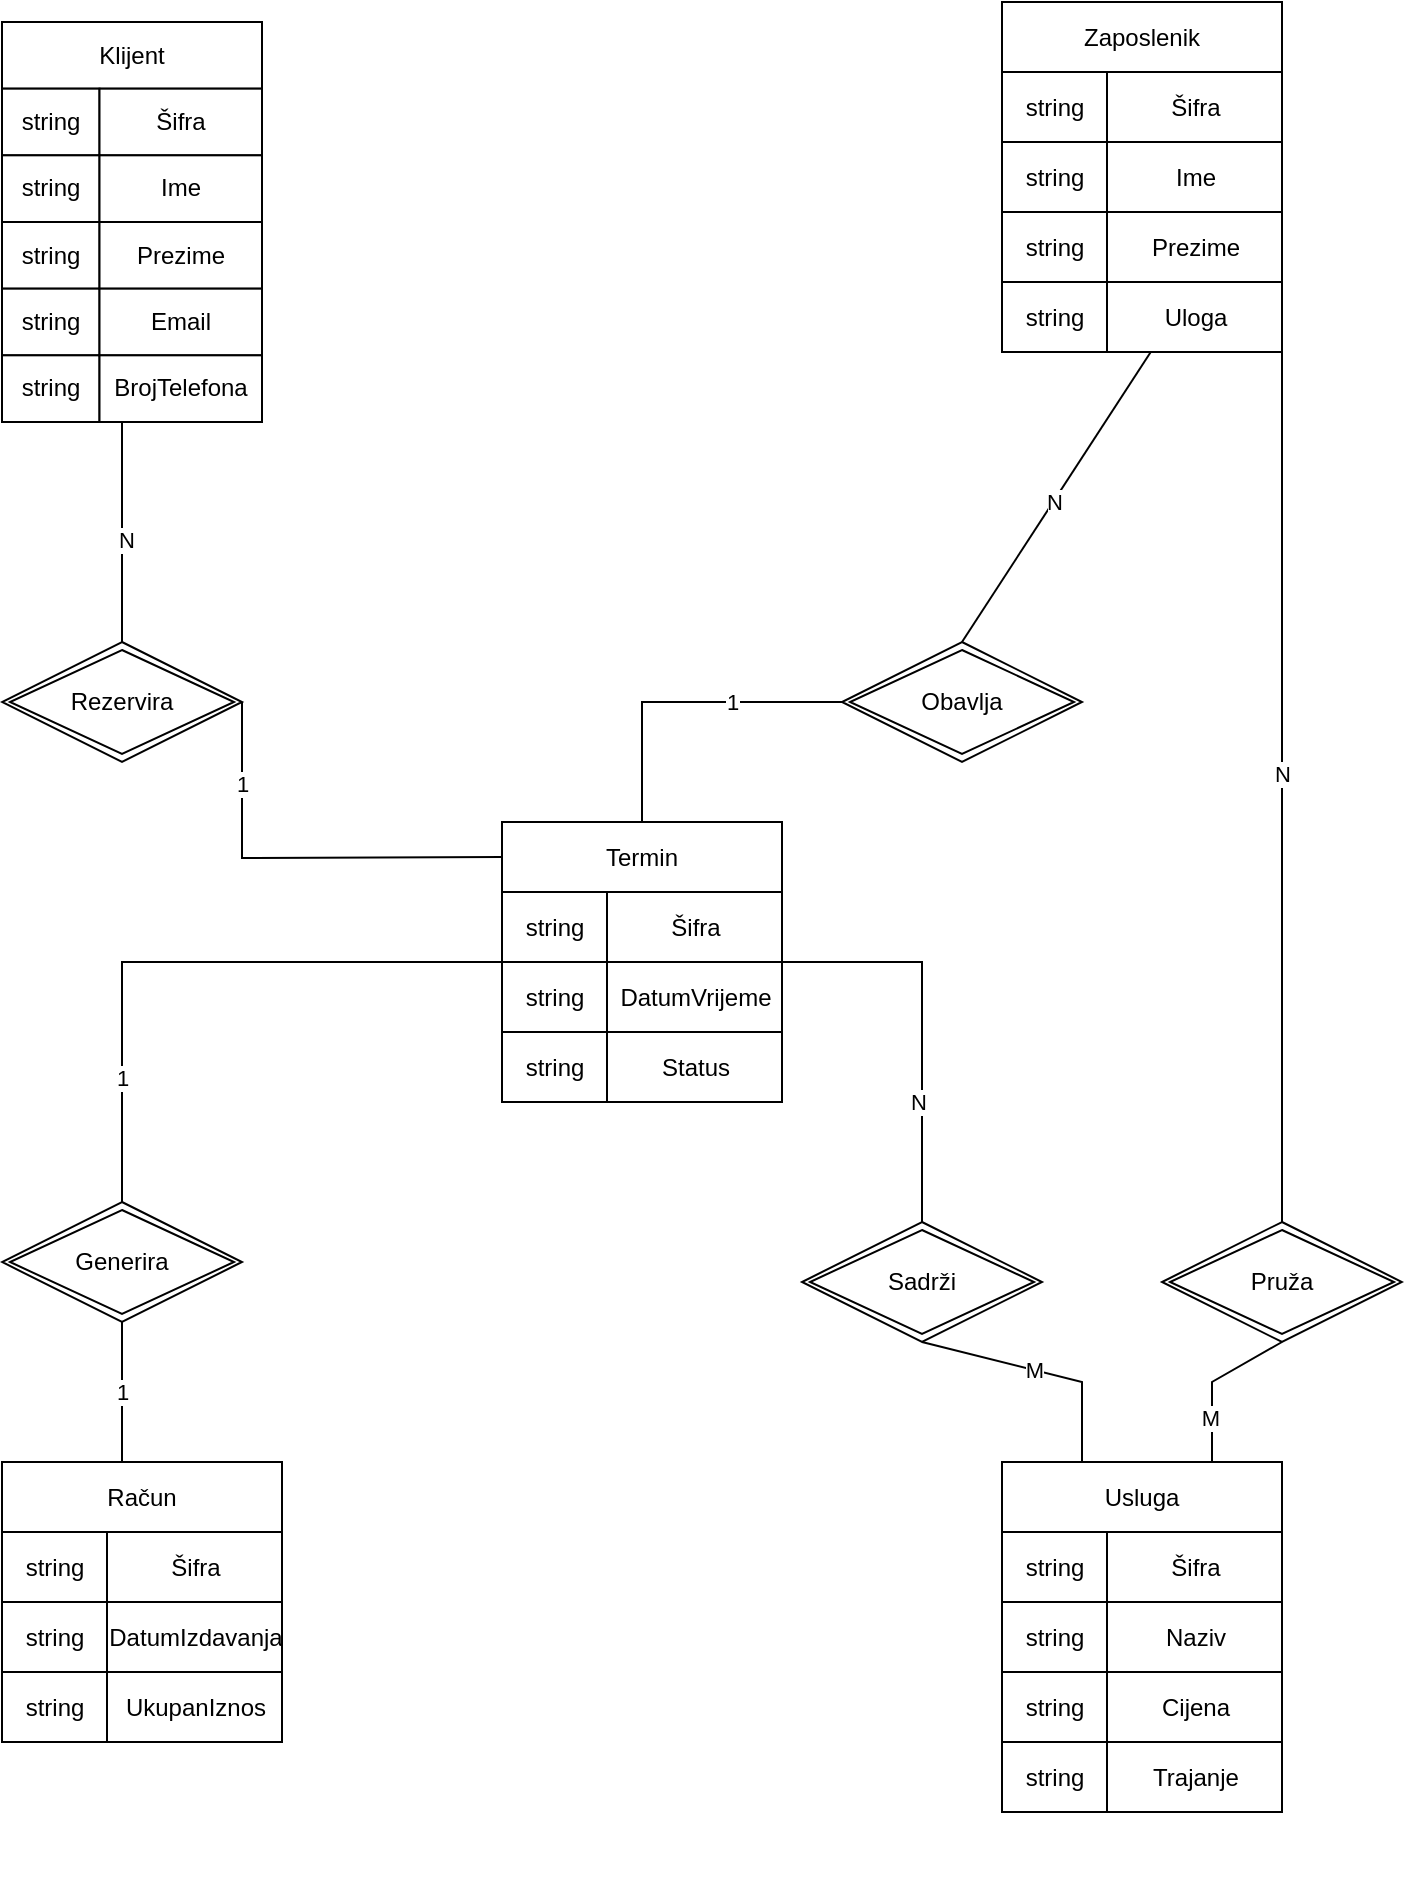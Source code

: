 <mxfile version="27.1.5">
  <diagram name="Page-1" id="4qmAPt1-PfqhE-3wgeth">
    <mxGraphModel dx="2084" dy="1140" grid="1" gridSize="10" guides="1" tooltips="1" connect="1" arrows="1" fold="1" page="1" pageScale="1" pageWidth="850" pageHeight="1100" math="0" shadow="0">
      <root>
        <mxCell id="0" />
        <mxCell id="1" parent="0" />
        <mxCell id="Xa8ql2i2aWNEMabl2fK9-25" value="" style="group" vertex="1" connectable="0" parent="1">
          <mxGeometry x="100" y="60" width="130" height="200" as="geometry" />
        </mxCell>
        <mxCell id="Xa8ql2i2aWNEMabl2fK9-14" value="&lt;span&gt;Klijent&lt;/span&gt;" style="rounded=0;whiteSpace=wrap;html=1;" vertex="1" parent="Xa8ql2i2aWNEMabl2fK9-25">
          <mxGeometry width="130" height="33.333" as="geometry" />
        </mxCell>
        <mxCell id="Xa8ql2i2aWNEMabl2fK9-15" value="string" style="rounded=0;whiteSpace=wrap;html=1;" vertex="1" parent="Xa8ql2i2aWNEMabl2fK9-25">
          <mxGeometry y="33.333" width="48.75" height="33.333" as="geometry" />
        </mxCell>
        <mxCell id="Xa8ql2i2aWNEMabl2fK9-16" value="Šifra" style="rounded=0;whiteSpace=wrap;html=1;" vertex="1" parent="Xa8ql2i2aWNEMabl2fK9-25">
          <mxGeometry x="48.75" y="33.333" width="81.25" height="33.333" as="geometry" />
        </mxCell>
        <mxCell id="Xa8ql2i2aWNEMabl2fK9-17" value="string" style="rounded=0;whiteSpace=wrap;html=1;" vertex="1" parent="Xa8ql2i2aWNEMabl2fK9-25">
          <mxGeometry y="66.667" width="48.75" height="33.333" as="geometry" />
        </mxCell>
        <mxCell id="Xa8ql2i2aWNEMabl2fK9-18" value="string" style="rounded=0;whiteSpace=wrap;html=1;" vertex="1" parent="Xa8ql2i2aWNEMabl2fK9-25">
          <mxGeometry y="100" width="48.75" height="33.333" as="geometry" />
        </mxCell>
        <mxCell id="Xa8ql2i2aWNEMabl2fK9-19" value="string" style="rounded=0;whiteSpace=wrap;html=1;" vertex="1" parent="Xa8ql2i2aWNEMabl2fK9-25">
          <mxGeometry y="133.333" width="48.75" height="33.333" as="geometry" />
        </mxCell>
        <mxCell id="Xa8ql2i2aWNEMabl2fK9-20" value="string" style="rounded=0;whiteSpace=wrap;html=1;" vertex="1" parent="Xa8ql2i2aWNEMabl2fK9-25">
          <mxGeometry y="166.667" width="48.75" height="33.333" as="geometry" />
        </mxCell>
        <mxCell id="Xa8ql2i2aWNEMabl2fK9-21" value="Ime" style="rounded=0;whiteSpace=wrap;html=1;" vertex="1" parent="Xa8ql2i2aWNEMabl2fK9-25">
          <mxGeometry x="48.75" y="66.667" width="81.25" height="33.333" as="geometry" />
        </mxCell>
        <mxCell id="Xa8ql2i2aWNEMabl2fK9-22" value="Prezime" style="rounded=0;whiteSpace=wrap;html=1;" vertex="1" parent="Xa8ql2i2aWNEMabl2fK9-25">
          <mxGeometry x="48.75" y="100" width="81.25" height="33.333" as="geometry" />
        </mxCell>
        <mxCell id="Xa8ql2i2aWNEMabl2fK9-23" value="Email" style="rounded=0;whiteSpace=wrap;html=1;" vertex="1" parent="Xa8ql2i2aWNEMabl2fK9-25">
          <mxGeometry x="48.75" y="133.333" width="81.25" height="33.333" as="geometry" />
        </mxCell>
        <mxCell id="Xa8ql2i2aWNEMabl2fK9-24" value="BrojTelefona" style="rounded=0;whiteSpace=wrap;html=1;" vertex="1" parent="Xa8ql2i2aWNEMabl2fK9-25">
          <mxGeometry x="48.75" y="166.667" width="81.25" height="33.333" as="geometry" />
        </mxCell>
        <mxCell id="Xa8ql2i2aWNEMabl2fK9-26" value="" style="group" vertex="1" connectable="0" parent="1">
          <mxGeometry x="600" y="50" width="140" height="210" as="geometry" />
        </mxCell>
        <mxCell id="Xa8ql2i2aWNEMabl2fK9-38" value="" style="group" vertex="1" connectable="0" parent="Xa8ql2i2aWNEMabl2fK9-26">
          <mxGeometry width="140" height="175" as="geometry" />
        </mxCell>
        <mxCell id="Xa8ql2i2aWNEMabl2fK9-27" value="Zaposlenik" style="rounded=0;whiteSpace=wrap;html=1;" vertex="1" parent="Xa8ql2i2aWNEMabl2fK9-38">
          <mxGeometry width="140" height="35" as="geometry" />
        </mxCell>
        <mxCell id="Xa8ql2i2aWNEMabl2fK9-28" value="string" style="rounded=0;whiteSpace=wrap;html=1;" vertex="1" parent="Xa8ql2i2aWNEMabl2fK9-38">
          <mxGeometry y="35" width="52.5" height="35" as="geometry" />
        </mxCell>
        <mxCell id="Xa8ql2i2aWNEMabl2fK9-29" value="Šifra" style="rounded=0;whiteSpace=wrap;html=1;" vertex="1" parent="Xa8ql2i2aWNEMabl2fK9-38">
          <mxGeometry x="52.5" y="35" width="87.5" height="35" as="geometry" />
        </mxCell>
        <mxCell id="Xa8ql2i2aWNEMabl2fK9-30" value="string" style="rounded=0;whiteSpace=wrap;html=1;" vertex="1" parent="Xa8ql2i2aWNEMabl2fK9-38">
          <mxGeometry y="70" width="52.5" height="35" as="geometry" />
        </mxCell>
        <mxCell id="Xa8ql2i2aWNEMabl2fK9-31" value="string" style="rounded=0;whiteSpace=wrap;html=1;" vertex="1" parent="Xa8ql2i2aWNEMabl2fK9-38">
          <mxGeometry y="105" width="52.5" height="35" as="geometry" />
        </mxCell>
        <mxCell id="Xa8ql2i2aWNEMabl2fK9-32" value="string" style="rounded=0;whiteSpace=wrap;html=1;" vertex="1" parent="Xa8ql2i2aWNEMabl2fK9-38">
          <mxGeometry y="140" width="52.5" height="35" as="geometry" />
        </mxCell>
        <mxCell id="Xa8ql2i2aWNEMabl2fK9-34" value="Ime" style="rounded=0;whiteSpace=wrap;html=1;" vertex="1" parent="Xa8ql2i2aWNEMabl2fK9-38">
          <mxGeometry x="52.5" y="70" width="87.5" height="35" as="geometry" />
        </mxCell>
        <mxCell id="Xa8ql2i2aWNEMabl2fK9-35" value="Prezime" style="rounded=0;whiteSpace=wrap;html=1;" vertex="1" parent="Xa8ql2i2aWNEMabl2fK9-38">
          <mxGeometry x="52.5" y="105" width="87.5" height="35" as="geometry" />
        </mxCell>
        <mxCell id="Xa8ql2i2aWNEMabl2fK9-36" value="Uloga" style="rounded=0;whiteSpace=wrap;html=1;" vertex="1" parent="Xa8ql2i2aWNEMabl2fK9-38">
          <mxGeometry x="52.5" y="140" width="87.5" height="35" as="geometry" />
        </mxCell>
        <mxCell id="Xa8ql2i2aWNEMabl2fK9-39" value="" style="group" vertex="1" connectable="0" parent="1">
          <mxGeometry x="350" y="460" width="140" height="210" as="geometry" />
        </mxCell>
        <mxCell id="Xa8ql2i2aWNEMabl2fK9-51" value="" style="group" vertex="1" connectable="0" parent="Xa8ql2i2aWNEMabl2fK9-39">
          <mxGeometry width="140" height="140" as="geometry" />
        </mxCell>
        <mxCell id="Xa8ql2i2aWNEMabl2fK9-40" value="Termin" style="rounded=0;whiteSpace=wrap;html=1;" vertex="1" parent="Xa8ql2i2aWNEMabl2fK9-51">
          <mxGeometry width="140" height="35" as="geometry" />
        </mxCell>
        <mxCell id="Xa8ql2i2aWNEMabl2fK9-41" value="string" style="rounded=0;whiteSpace=wrap;html=1;" vertex="1" parent="Xa8ql2i2aWNEMabl2fK9-51">
          <mxGeometry y="35" width="52.5" height="35" as="geometry" />
        </mxCell>
        <mxCell id="Xa8ql2i2aWNEMabl2fK9-42" value="Šifra" style="rounded=0;whiteSpace=wrap;html=1;" vertex="1" parent="Xa8ql2i2aWNEMabl2fK9-51">
          <mxGeometry x="52.5" y="35" width="87.5" height="35" as="geometry" />
        </mxCell>
        <mxCell id="Xa8ql2i2aWNEMabl2fK9-43" value="string" style="rounded=0;whiteSpace=wrap;html=1;" vertex="1" parent="Xa8ql2i2aWNEMabl2fK9-51">
          <mxGeometry y="70" width="52.5" height="35" as="geometry" />
        </mxCell>
        <mxCell id="Xa8ql2i2aWNEMabl2fK9-44" value="string" style="rounded=0;whiteSpace=wrap;html=1;" vertex="1" parent="Xa8ql2i2aWNEMabl2fK9-51">
          <mxGeometry y="105" width="52.5" height="35" as="geometry" />
        </mxCell>
        <mxCell id="Xa8ql2i2aWNEMabl2fK9-47" value="DatumVrijeme" style="rounded=0;whiteSpace=wrap;html=1;" vertex="1" parent="Xa8ql2i2aWNEMabl2fK9-51">
          <mxGeometry x="52.5" y="70" width="87.5" height="35" as="geometry" />
        </mxCell>
        <mxCell id="Xa8ql2i2aWNEMabl2fK9-48" value="Status" style="rounded=0;whiteSpace=wrap;html=1;" vertex="1" parent="Xa8ql2i2aWNEMabl2fK9-51">
          <mxGeometry x="52.5" y="105" width="87.5" height="35" as="geometry" />
        </mxCell>
        <mxCell id="Xa8ql2i2aWNEMabl2fK9-52" value="" style="group" vertex="1" connectable="0" parent="1">
          <mxGeometry x="100" y="780" width="140" height="210" as="geometry" />
        </mxCell>
        <mxCell id="Xa8ql2i2aWNEMabl2fK9-54" value="Račun" style="rounded=0;whiteSpace=wrap;html=1;container=0;" vertex="1" parent="Xa8ql2i2aWNEMabl2fK9-52">
          <mxGeometry width="140" height="35" as="geometry" />
        </mxCell>
        <mxCell id="Xa8ql2i2aWNEMabl2fK9-55" value="string" style="rounded=0;whiteSpace=wrap;html=1;container=0;" vertex="1" parent="Xa8ql2i2aWNEMabl2fK9-52">
          <mxGeometry y="35" width="52.5" height="35" as="geometry" />
        </mxCell>
        <mxCell id="Xa8ql2i2aWNEMabl2fK9-56" value="Šifra" style="rounded=0;whiteSpace=wrap;html=1;container=0;" vertex="1" parent="Xa8ql2i2aWNEMabl2fK9-52">
          <mxGeometry x="52.5" y="35" width="87.5" height="35" as="geometry" />
        </mxCell>
        <mxCell id="Xa8ql2i2aWNEMabl2fK9-57" value="string" style="rounded=0;whiteSpace=wrap;html=1;container=0;" vertex="1" parent="Xa8ql2i2aWNEMabl2fK9-52">
          <mxGeometry y="70" width="52.5" height="35" as="geometry" />
        </mxCell>
        <mxCell id="Xa8ql2i2aWNEMabl2fK9-58" value="string" style="rounded=0;whiteSpace=wrap;html=1;container=0;" vertex="1" parent="Xa8ql2i2aWNEMabl2fK9-52">
          <mxGeometry y="105" width="52.5" height="35" as="geometry" />
        </mxCell>
        <mxCell id="Xa8ql2i2aWNEMabl2fK9-59" value="DatumIzdavanja" style="rounded=0;whiteSpace=wrap;html=1;container=0;" vertex="1" parent="Xa8ql2i2aWNEMabl2fK9-52">
          <mxGeometry x="52.5" y="70" width="87.5" height="35" as="geometry" />
        </mxCell>
        <mxCell id="Xa8ql2i2aWNEMabl2fK9-60" value="UkupanIznos" style="rounded=0;whiteSpace=wrap;html=1;container=0;" vertex="1" parent="Xa8ql2i2aWNEMabl2fK9-52">
          <mxGeometry x="52.5" y="105" width="87.5" height="35" as="geometry" />
        </mxCell>
        <mxCell id="Xa8ql2i2aWNEMabl2fK9-62" value="" style="group" vertex="1" connectable="0" parent="1">
          <mxGeometry x="600" y="780" width="140" height="210" as="geometry" />
        </mxCell>
        <mxCell id="Xa8ql2i2aWNEMabl2fK9-74" value="" style="group" vertex="1" connectable="0" parent="Xa8ql2i2aWNEMabl2fK9-62">
          <mxGeometry width="140" height="175" as="geometry" />
        </mxCell>
        <mxCell id="Xa8ql2i2aWNEMabl2fK9-63" value="" style="group" vertex="1" connectable="0" parent="Xa8ql2i2aWNEMabl2fK9-74">
          <mxGeometry width="140" height="140" as="geometry" />
        </mxCell>
        <mxCell id="Xa8ql2i2aWNEMabl2fK9-64" value="Usluga" style="rounded=0;whiteSpace=wrap;html=1;" vertex="1" parent="Xa8ql2i2aWNEMabl2fK9-63">
          <mxGeometry width="140" height="35" as="geometry" />
        </mxCell>
        <mxCell id="Xa8ql2i2aWNEMabl2fK9-65" value="string" style="rounded=0;whiteSpace=wrap;html=1;" vertex="1" parent="Xa8ql2i2aWNEMabl2fK9-63">
          <mxGeometry y="35" width="52.5" height="35" as="geometry" />
        </mxCell>
        <mxCell id="Xa8ql2i2aWNEMabl2fK9-66" value="Šifra" style="rounded=0;whiteSpace=wrap;html=1;" vertex="1" parent="Xa8ql2i2aWNEMabl2fK9-63">
          <mxGeometry x="52.5" y="35" width="87.5" height="35" as="geometry" />
        </mxCell>
        <mxCell id="Xa8ql2i2aWNEMabl2fK9-67" value="string" style="rounded=0;whiteSpace=wrap;html=1;" vertex="1" parent="Xa8ql2i2aWNEMabl2fK9-63">
          <mxGeometry y="70" width="52.5" height="35" as="geometry" />
        </mxCell>
        <mxCell id="Xa8ql2i2aWNEMabl2fK9-68" value="string" style="rounded=0;whiteSpace=wrap;html=1;" vertex="1" parent="Xa8ql2i2aWNEMabl2fK9-63">
          <mxGeometry y="105" width="52.5" height="35" as="geometry" />
        </mxCell>
        <mxCell id="Xa8ql2i2aWNEMabl2fK9-69" value="Naziv" style="rounded=0;whiteSpace=wrap;html=1;" vertex="1" parent="Xa8ql2i2aWNEMabl2fK9-63">
          <mxGeometry x="52.5" y="70" width="87.5" height="35" as="geometry" />
        </mxCell>
        <mxCell id="Xa8ql2i2aWNEMabl2fK9-70" value="Cijena" style="rounded=0;whiteSpace=wrap;html=1;" vertex="1" parent="Xa8ql2i2aWNEMabl2fK9-63">
          <mxGeometry x="52.5" y="105" width="87.5" height="35" as="geometry" />
        </mxCell>
        <mxCell id="Xa8ql2i2aWNEMabl2fK9-72" value="string" style="rounded=0;whiteSpace=wrap;html=1;" vertex="1" parent="Xa8ql2i2aWNEMabl2fK9-74">
          <mxGeometry y="140" width="52.5" height="35" as="geometry" />
        </mxCell>
        <mxCell id="Xa8ql2i2aWNEMabl2fK9-73" value="Trajanje" style="rounded=0;whiteSpace=wrap;html=1;" vertex="1" parent="Xa8ql2i2aWNEMabl2fK9-74">
          <mxGeometry x="52.5" y="140" width="87.5" height="35" as="geometry" />
        </mxCell>
        <mxCell id="Xa8ql2i2aWNEMabl2fK9-97" value="Rezervira" style="shape=rhombus;double=1;perimeter=rhombusPerimeter;whiteSpace=wrap;html=1;align=center;" vertex="1" parent="1">
          <mxGeometry x="100" y="370" width="120" height="60" as="geometry" />
        </mxCell>
        <mxCell id="Xa8ql2i2aWNEMabl2fK9-99" value="Obavlja" style="shape=rhombus;double=1;perimeter=rhombusPerimeter;whiteSpace=wrap;html=1;align=center;" vertex="1" parent="1">
          <mxGeometry x="520" y="370" width="120" height="60" as="geometry" />
        </mxCell>
        <mxCell id="Xa8ql2i2aWNEMabl2fK9-100" value="Generira" style="shape=rhombus;double=1;perimeter=rhombusPerimeter;whiteSpace=wrap;html=1;align=center;" vertex="1" parent="1">
          <mxGeometry x="100" y="650" width="120" height="60" as="geometry" />
        </mxCell>
        <mxCell id="Xa8ql2i2aWNEMabl2fK9-101" value="Sadrži" style="shape=rhombus;double=1;perimeter=rhombusPerimeter;whiteSpace=wrap;html=1;align=center;" vertex="1" parent="1">
          <mxGeometry x="500" y="660" width="120" height="60" as="geometry" />
        </mxCell>
        <mxCell id="Xa8ql2i2aWNEMabl2fK9-102" value="Pruža" style="shape=rhombus;double=1;perimeter=rhombusPerimeter;whiteSpace=wrap;html=1;align=center;" vertex="1" parent="1">
          <mxGeometry x="680" y="660" width="120" height="60" as="geometry" />
        </mxCell>
        <mxCell id="Xa8ql2i2aWNEMabl2fK9-103" value="" style="endArrow=none;html=1;rounded=0;exitX=0.5;exitY=0;exitDx=0;exitDy=0;" edge="1" parent="1" source="Xa8ql2i2aWNEMabl2fK9-97">
          <mxGeometry width="50" height="50" relative="1" as="geometry">
            <mxPoint x="380" y="500" as="sourcePoint" />
            <mxPoint x="160" y="260" as="targetPoint" />
          </mxGeometry>
        </mxCell>
        <mxCell id="Xa8ql2i2aWNEMabl2fK9-106" value="N" style="edgeLabel;html=1;align=center;verticalAlign=middle;resizable=0;points=[];" vertex="1" connectable="0" parent="Xa8ql2i2aWNEMabl2fK9-103">
          <mxGeometry x="-0.075" y="-2" relative="1" as="geometry">
            <mxPoint as="offset" />
          </mxGeometry>
        </mxCell>
        <mxCell id="Xa8ql2i2aWNEMabl2fK9-105" value="" style="endArrow=none;html=1;rounded=0;entryX=1;entryY=0.5;entryDx=0;entryDy=0;exitX=0;exitY=0.5;exitDx=0;exitDy=0;" edge="1" parent="1" source="Xa8ql2i2aWNEMabl2fK9-40" target="Xa8ql2i2aWNEMabl2fK9-97">
          <mxGeometry width="50" height="50" relative="1" as="geometry">
            <mxPoint x="380" y="500" as="sourcePoint" />
            <mxPoint x="430" y="450" as="targetPoint" />
            <Array as="points">
              <mxPoint x="220" y="478" />
            </Array>
          </mxGeometry>
        </mxCell>
        <mxCell id="Xa8ql2i2aWNEMabl2fK9-108" value="1" style="edgeLabel;html=1;align=center;verticalAlign=middle;resizable=0;points=[];" vertex="1" connectable="0" parent="Xa8ql2i2aWNEMabl2fK9-105">
          <mxGeometry x="0.613" relative="1" as="geometry">
            <mxPoint y="1" as="offset" />
          </mxGeometry>
        </mxCell>
        <mxCell id="Xa8ql2i2aWNEMabl2fK9-109" value="" style="endArrow=none;html=1;rounded=0;entryX=0;entryY=0.5;entryDx=0;entryDy=0;exitX=0.5;exitY=0;exitDx=0;exitDy=0;" edge="1" parent="1" source="Xa8ql2i2aWNEMabl2fK9-40" target="Xa8ql2i2aWNEMabl2fK9-99">
          <mxGeometry width="50" height="50" relative="1" as="geometry">
            <mxPoint x="380" y="500" as="sourcePoint" />
            <mxPoint x="430" y="450" as="targetPoint" />
            <Array as="points">
              <mxPoint x="420" y="400" />
            </Array>
          </mxGeometry>
        </mxCell>
        <mxCell id="Xa8ql2i2aWNEMabl2fK9-113" value="1" style="edgeLabel;html=1;align=center;verticalAlign=middle;resizable=0;points=[];" vertex="1" connectable="0" parent="Xa8ql2i2aWNEMabl2fK9-109">
          <mxGeometry x="0.304" relative="1" as="geometry">
            <mxPoint as="offset" />
          </mxGeometry>
        </mxCell>
        <mxCell id="Xa8ql2i2aWNEMabl2fK9-110" value="" style="endArrow=none;html=1;rounded=0;entryX=0.25;entryY=1;entryDx=0;entryDy=0;exitX=0.5;exitY=0;exitDx=0;exitDy=0;" edge="1" parent="1" source="Xa8ql2i2aWNEMabl2fK9-99" target="Xa8ql2i2aWNEMabl2fK9-36">
          <mxGeometry width="50" height="50" relative="1" as="geometry">
            <mxPoint x="380" y="500" as="sourcePoint" />
            <mxPoint x="430" y="450" as="targetPoint" />
          </mxGeometry>
        </mxCell>
        <mxCell id="Xa8ql2i2aWNEMabl2fK9-112" value="N" style="edgeLabel;html=1;align=center;verticalAlign=middle;resizable=0;points=[];" vertex="1" connectable="0" parent="Xa8ql2i2aWNEMabl2fK9-110">
          <mxGeometry x="-0.037" relative="1" as="geometry">
            <mxPoint as="offset" />
          </mxGeometry>
        </mxCell>
        <mxCell id="Xa8ql2i2aWNEMabl2fK9-111" value="" style="endArrow=none;html=1;rounded=0;entryX=1;entryY=1;entryDx=0;entryDy=0;exitX=0.5;exitY=0;exitDx=0;exitDy=0;" edge="1" parent="1" source="Xa8ql2i2aWNEMabl2fK9-102" target="Xa8ql2i2aWNEMabl2fK9-36">
          <mxGeometry width="50" height="50" relative="1" as="geometry">
            <mxPoint x="740" y="650" as="sourcePoint" />
            <mxPoint x="720" y="230" as="targetPoint" />
          </mxGeometry>
        </mxCell>
        <mxCell id="Xa8ql2i2aWNEMabl2fK9-114" value="N" style="edgeLabel;html=1;align=center;verticalAlign=middle;resizable=0;points=[];" vertex="1" connectable="0" parent="Xa8ql2i2aWNEMabl2fK9-111">
          <mxGeometry x="0.031" relative="1" as="geometry">
            <mxPoint as="offset" />
          </mxGeometry>
        </mxCell>
        <mxCell id="Xa8ql2i2aWNEMabl2fK9-115" value="1" style="endArrow=none;html=1;rounded=0;entryX=0.5;entryY=1;entryDx=0;entryDy=0;" edge="1" parent="1" target="Xa8ql2i2aWNEMabl2fK9-100">
          <mxGeometry width="50" height="50" relative="1" as="geometry">
            <mxPoint x="160" y="780" as="sourcePoint" />
            <mxPoint x="430" y="450" as="targetPoint" />
          </mxGeometry>
        </mxCell>
        <mxCell id="Xa8ql2i2aWNEMabl2fK9-116" value="" style="endArrow=none;html=1;rounded=0;exitX=0.5;exitY=0;exitDx=0;exitDy=0;entryX=0;entryY=0;entryDx=0;entryDy=0;" edge="1" parent="1" source="Xa8ql2i2aWNEMabl2fK9-100" target="Xa8ql2i2aWNEMabl2fK9-43">
          <mxGeometry width="50" height="50" relative="1" as="geometry">
            <mxPoint x="380" y="500" as="sourcePoint" />
            <mxPoint x="430" y="450" as="targetPoint" />
            <Array as="points">
              <mxPoint x="160" y="530" />
            </Array>
          </mxGeometry>
        </mxCell>
        <mxCell id="Xa8ql2i2aWNEMabl2fK9-120" value="1" style="edgeLabel;html=1;align=center;verticalAlign=middle;resizable=0;points=[];" vertex="1" connectable="0" parent="Xa8ql2i2aWNEMabl2fK9-116">
          <mxGeometry x="-0.6" relative="1" as="geometry">
            <mxPoint as="offset" />
          </mxGeometry>
        </mxCell>
        <mxCell id="Xa8ql2i2aWNEMabl2fK9-117" value="" style="endArrow=none;html=1;rounded=0;entryX=0.5;entryY=1;entryDx=0;entryDy=0;exitX=0.75;exitY=0;exitDx=0;exitDy=0;" edge="1" parent="1" source="Xa8ql2i2aWNEMabl2fK9-64" target="Xa8ql2i2aWNEMabl2fK9-102">
          <mxGeometry width="50" height="50" relative="1" as="geometry">
            <mxPoint x="380" y="670" as="sourcePoint" />
            <mxPoint x="430" y="620" as="targetPoint" />
            <Array as="points">
              <mxPoint x="705" y="740" />
            </Array>
          </mxGeometry>
        </mxCell>
        <mxCell id="Xa8ql2i2aWNEMabl2fK9-123" value="M" style="edgeLabel;html=1;align=center;verticalAlign=middle;resizable=0;points=[];" vertex="1" connectable="0" parent="Xa8ql2i2aWNEMabl2fK9-117">
          <mxGeometry x="-0.439" y="1" relative="1" as="geometry">
            <mxPoint as="offset" />
          </mxGeometry>
        </mxCell>
        <mxCell id="Xa8ql2i2aWNEMabl2fK9-118" value="" style="endArrow=none;html=1;rounded=0;exitX=0.5;exitY=0;exitDx=0;exitDy=0;" edge="1" parent="1" source="Xa8ql2i2aWNEMabl2fK9-101">
          <mxGeometry width="50" height="50" relative="1" as="geometry">
            <mxPoint x="380" y="670" as="sourcePoint" />
            <mxPoint x="490" y="530" as="targetPoint" />
            <Array as="points">
              <mxPoint x="560" y="530" />
            </Array>
          </mxGeometry>
        </mxCell>
        <mxCell id="Xa8ql2i2aWNEMabl2fK9-121" value="N" style="edgeLabel;html=1;align=center;verticalAlign=middle;resizable=0;points=[];" vertex="1" connectable="0" parent="Xa8ql2i2aWNEMabl2fK9-118">
          <mxGeometry x="-0.398" y="2" relative="1" as="geometry">
            <mxPoint as="offset" />
          </mxGeometry>
        </mxCell>
        <mxCell id="Xa8ql2i2aWNEMabl2fK9-119" value="" style="endArrow=none;html=1;rounded=0;entryX=0.5;entryY=1;entryDx=0;entryDy=0;" edge="1" parent="1" target="Xa8ql2i2aWNEMabl2fK9-101">
          <mxGeometry width="50" height="50" relative="1" as="geometry">
            <mxPoint x="640" y="780" as="sourcePoint" />
            <mxPoint x="430" y="620" as="targetPoint" />
            <Array as="points">
              <mxPoint x="640" y="740" />
            </Array>
          </mxGeometry>
        </mxCell>
        <mxCell id="Xa8ql2i2aWNEMabl2fK9-122" value="M" style="edgeLabel;html=1;align=center;verticalAlign=middle;resizable=0;points=[];" vertex="1" connectable="0" parent="Xa8ql2i2aWNEMabl2fK9-119">
          <mxGeometry x="0.056" relative="1" as="geometry">
            <mxPoint as="offset" />
          </mxGeometry>
        </mxCell>
      </root>
    </mxGraphModel>
  </diagram>
</mxfile>
